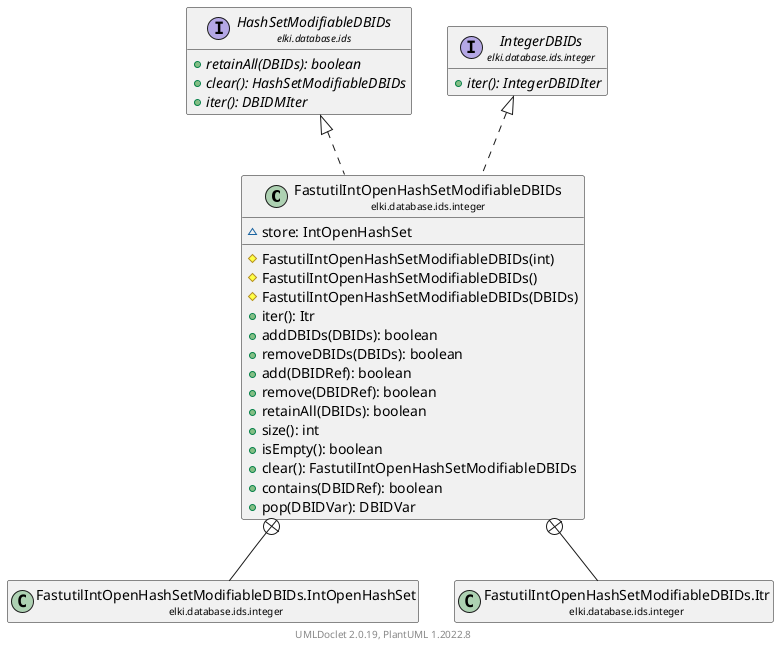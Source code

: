 @startuml
    remove .*\.(Instance|Par|Parameterizer|Factory)$
    set namespaceSeparator none
    hide empty fields
    hide empty methods

    class "<size:14>FastutilIntOpenHashSetModifiableDBIDs\n<size:10>elki.database.ids.integer" as elki.database.ids.integer.FastutilIntOpenHashSetModifiableDBIDs [[FastutilIntOpenHashSetModifiableDBIDs.html]] {
        ~store: IntOpenHashSet
        #FastutilIntOpenHashSetModifiableDBIDs(int)
        #FastutilIntOpenHashSetModifiableDBIDs()
        #FastutilIntOpenHashSetModifiableDBIDs(DBIDs)
        +iter(): Itr
        +addDBIDs(DBIDs): boolean
        +removeDBIDs(DBIDs): boolean
        +add(DBIDRef): boolean
        +remove(DBIDRef): boolean
        +retainAll(DBIDs): boolean
        +size(): int
        +isEmpty(): boolean
        +clear(): FastutilIntOpenHashSetModifiableDBIDs
        +contains(DBIDRef): boolean
        +pop(DBIDVar): DBIDVar
    }

    interface "<size:14>HashSetModifiableDBIDs\n<size:10>elki.database.ids" as elki.database.ids.HashSetModifiableDBIDs [[../HashSetModifiableDBIDs.html]] {
        {abstract} +retainAll(DBIDs): boolean
        {abstract} +clear(): HashSetModifiableDBIDs
        {abstract} +iter(): DBIDMIter
    }
    interface "<size:14>IntegerDBIDs\n<size:10>elki.database.ids.integer" as elki.database.ids.integer.IntegerDBIDs [[IntegerDBIDs.html]] {
        {abstract} +iter(): IntegerDBIDIter
    }
    class "<size:14>FastutilIntOpenHashSetModifiableDBIDs.IntOpenHashSet\n<size:10>elki.database.ids.integer" as elki.database.ids.integer.FastutilIntOpenHashSetModifiableDBIDs.IntOpenHashSet [[FastutilIntOpenHashSetModifiableDBIDs.IntOpenHashSet.html]]
    class "<size:14>FastutilIntOpenHashSetModifiableDBIDs.Itr\n<size:10>elki.database.ids.integer" as elki.database.ids.integer.FastutilIntOpenHashSetModifiableDBIDs.Itr [[FastutilIntOpenHashSetModifiableDBIDs.Itr.html]]

    elki.database.ids.HashSetModifiableDBIDs <|.. elki.database.ids.integer.FastutilIntOpenHashSetModifiableDBIDs
    elki.database.ids.integer.IntegerDBIDs <|.. elki.database.ids.integer.FastutilIntOpenHashSetModifiableDBIDs
    elki.database.ids.integer.FastutilIntOpenHashSetModifiableDBIDs +-- elki.database.ids.integer.FastutilIntOpenHashSetModifiableDBIDs.IntOpenHashSet
    elki.database.ids.integer.FastutilIntOpenHashSetModifiableDBIDs +-- elki.database.ids.integer.FastutilIntOpenHashSetModifiableDBIDs.Itr

    center footer UMLDoclet 2.0.19, PlantUML 1.2022.8
@enduml

